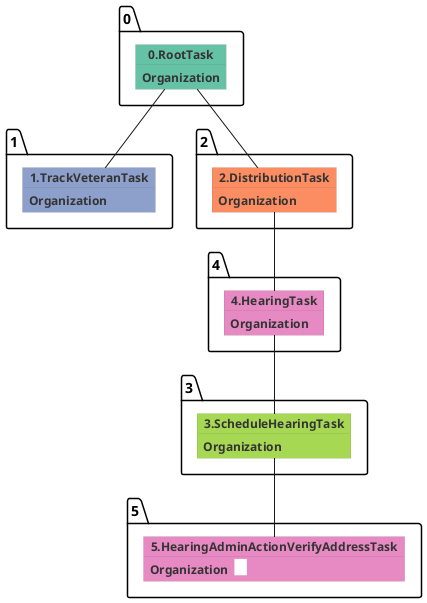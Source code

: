 @startuml
skinparam {
  ObjectBorderColor #555
  ObjectBorderThickness 0
  ObjectFontStyle bold
  ObjectFontSize 14
  ObjectAttributeFontColor #333
  ObjectAttributeFontSize 12
}
  object 0.RootTask #66c2a5 {
Organization
}
  object 1.TrackVeteranTask #8da0cb {
Organization
}
  object 2.DistributionTask #fc8d62 {
Organization
}
  object 3.ScheduleHearingTask #a6d854 {
Organization
}
  object 4.HearingTask #e78ac3 {
Organization
}
  object 5.HearingAdminActionVerifyAddressTask #e78ac3 {
Organization  <back:white>    </back>
}
0.RootTask -- 1.TrackVeteranTask
0.RootTask -- 2.DistributionTask
4.HearingTask -- 3.ScheduleHearingTask
2.DistributionTask -- 4.HearingTask
3.ScheduleHearingTask -- 5.HearingAdminActionVerifyAddressTask
@enduml
